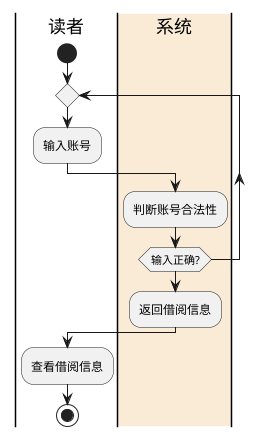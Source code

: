 @startuml
|读者|
start
repeat
:输入账号;
	|#AntiqueWhite|系统|
	:判断账号合法性;
repeat while (输入正确?)

:返回借阅信息;
|读者|
:查看借阅信息;

stop
@enduml